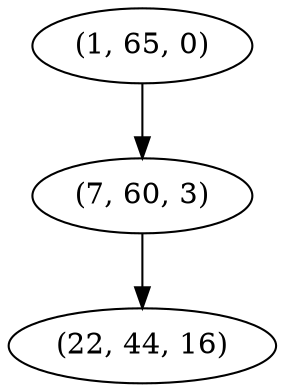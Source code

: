 digraph tree {
    "(1, 65, 0)";
    "(7, 60, 3)";
    "(22, 44, 16)";
    "(1, 65, 0)" -> "(7, 60, 3)";
    "(7, 60, 3)" -> "(22, 44, 16)";
}
